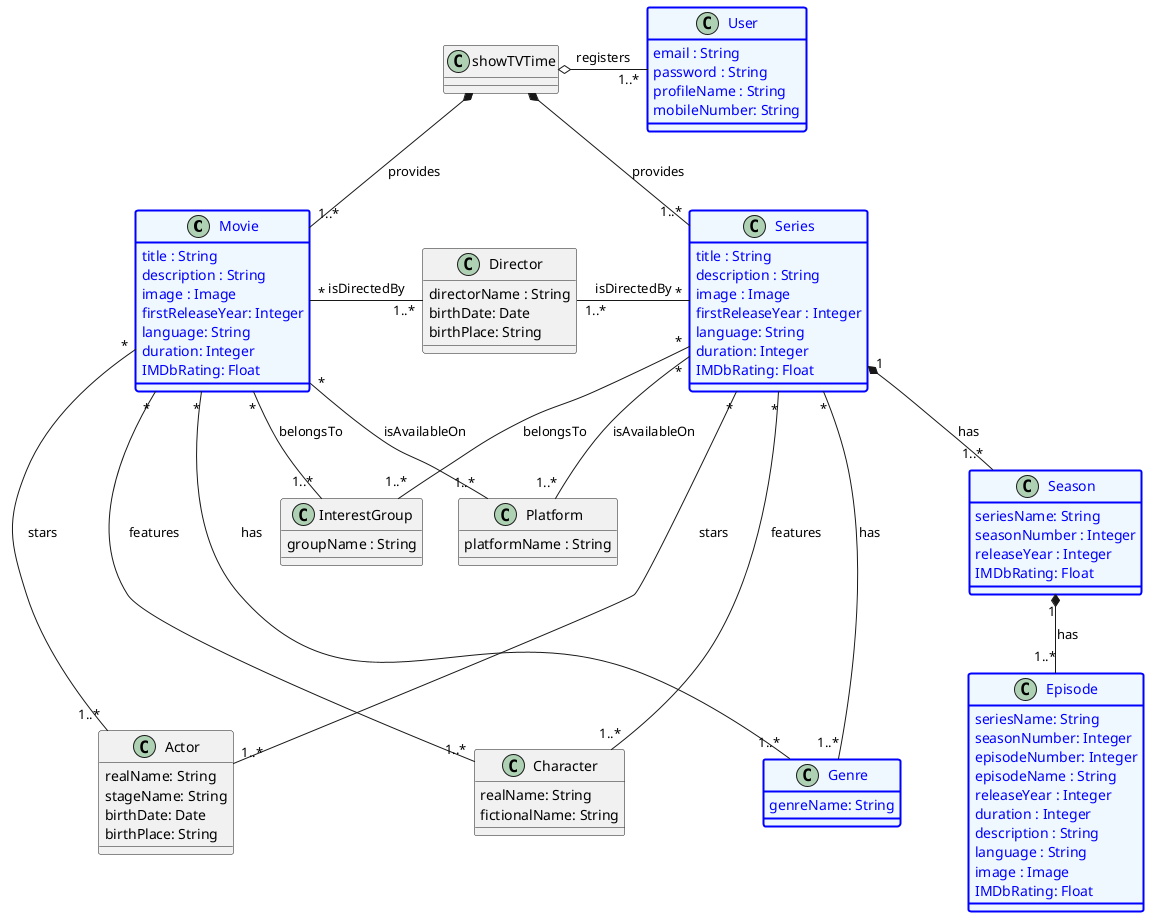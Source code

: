 @startuml

class Movie  #aliceblue;line:blue;line.bold;text:blue {
title : String
description : String
image : Image
firstReleaseYear: Integer
language: String
duration: Integer
IMDbRating: Float
}

class Series #aliceblue;line:blue;line.bold;text:blue {
title : String
description : String
image : Image
firstReleaseYear : Integer
language: String
duration: Integer
IMDbRating: Float
}

class Season #aliceblue;line:blue;line.bold;text:blue {
  seriesName: String
  seasonNumber : Integer
  releaseYear : Integer
  IMDbRating: Float
}

class Episode #aliceblue;line:blue;line.bold;text:blue {
seriesName: String
seasonNumber: Integer
episodeNumber: Integer
episodeName : String
releaseYear : Integer
duration : Integer
description : String
language : String
image : Image
IMDbRating: Float
}

class Platform {
platformName : String
}

class Character {
realName: String
fictionalName: String
}

class Genre  #aliceblue;line:blue;line.bold;text:blue{
genreName: String
}

class Actor {
realName: String
stageName: String
birthDate: Date
birthPlace: String
}

class Director {
directorName : String
birthDate: Date
birthPlace: String
}

class User  #aliceblue;line:blue;line.bold;text:blue{
email : String
password : String
profileName : String
mobileNumber: String
}

class InterestGroup  {
groupName : String
}

class showTVTime

showTVTime o-right- "1..*" User: registers

showTVTime *-- "1..*" "Series": provides
showTVTime *-- "1..*" "Movie": provides
Series "1" *-- "1..*" Season: has
Season "1" *-- "1..*" Episode: has

"Movie" "*" -right- "1..*" Director: isDirectedBy

"Movie" "*" -- "1..*" InterestGroup: belongsTo
"Movie" "*" --- "1..*" Character: features

"Movie" "*" -- "1..*" Platform: isAvailableOn

"Series" "*" -left- "1..*" Director: isDirectedBy

Series "*" -- "1..*" InterestGroup: belongsTo
Series "*" -- "1..*" Character: features

Series "*" -- "1..*" Platform: isAvailableOn

"Movie" "*" --- "1..*" Actor: stars
"Series" "*" -- "1..*" Actor: stars

"Movie" "*" --- "1..*" Genre: has
"Series" "*" -- "1..*" Genre: has

@enduml